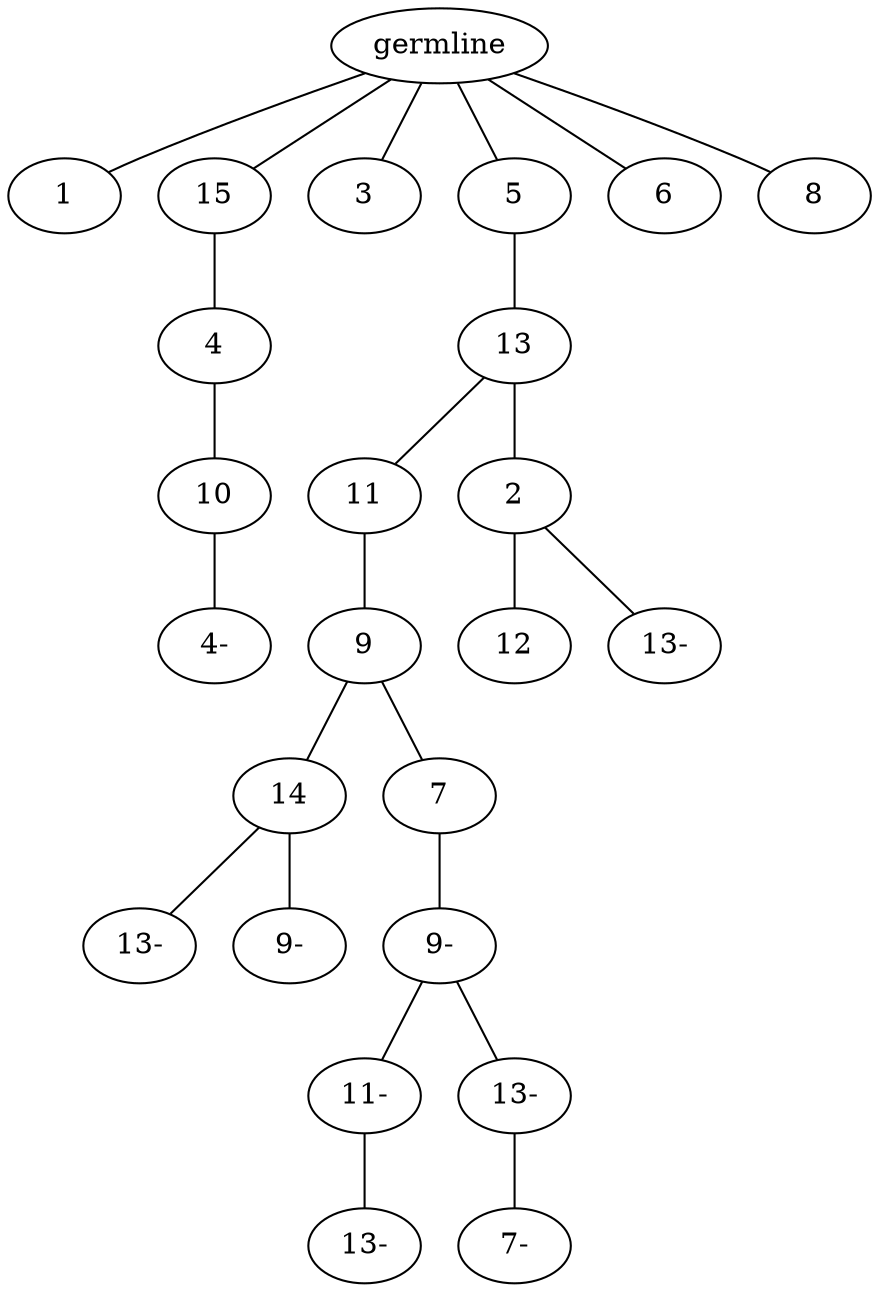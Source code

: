 graph tree {
    "139938190574544" [label="germline"];
    "139938190818656" [label="1"];
    "139938190344352" [label="15"];
    "139938190347808" [label="4"];
    "139938190522496" [label="10"];
    "139938190520912" [label="4-"];
    "139938190345792" [label="3"];
    "139938190346992" [label="5"];
    "139938190523456" [label="13"];
    "139938190521248" [label="11"];
    "139938190524032" [label="9"];
    "139938190523600" [label="14"];
    "139938190628272" [label="13-"];
    "139938190522688" [label="9-"];
    "139938190522880" [label="7"];
    "139938190523408" [label="9-"];
    "139938190056080" [label="11-"];
    "139938190054304" [label="13-"];
    "139938190055984" [label="13-"];
    "139938190054592" [label="7-"];
    "139938190520768" [label="2"];
    "139938190522352" [label="12"];
    "139938190522304" [label="13-"];
    "139938190347184" [label="6"];
    "139938190346752" [label="8"];
    "139938190574544" -- "139938190818656";
    "139938190574544" -- "139938190344352";
    "139938190574544" -- "139938190345792";
    "139938190574544" -- "139938190346992";
    "139938190574544" -- "139938190347184";
    "139938190574544" -- "139938190346752";
    "139938190344352" -- "139938190347808";
    "139938190347808" -- "139938190522496";
    "139938190522496" -- "139938190520912";
    "139938190346992" -- "139938190523456";
    "139938190523456" -- "139938190521248";
    "139938190523456" -- "139938190520768";
    "139938190521248" -- "139938190524032";
    "139938190524032" -- "139938190523600";
    "139938190524032" -- "139938190522880";
    "139938190523600" -- "139938190628272";
    "139938190523600" -- "139938190522688";
    "139938190522880" -- "139938190523408";
    "139938190523408" -- "139938190056080";
    "139938190523408" -- "139938190055984";
    "139938190056080" -- "139938190054304";
    "139938190055984" -- "139938190054592";
    "139938190520768" -- "139938190522352";
    "139938190520768" -- "139938190522304";
}
